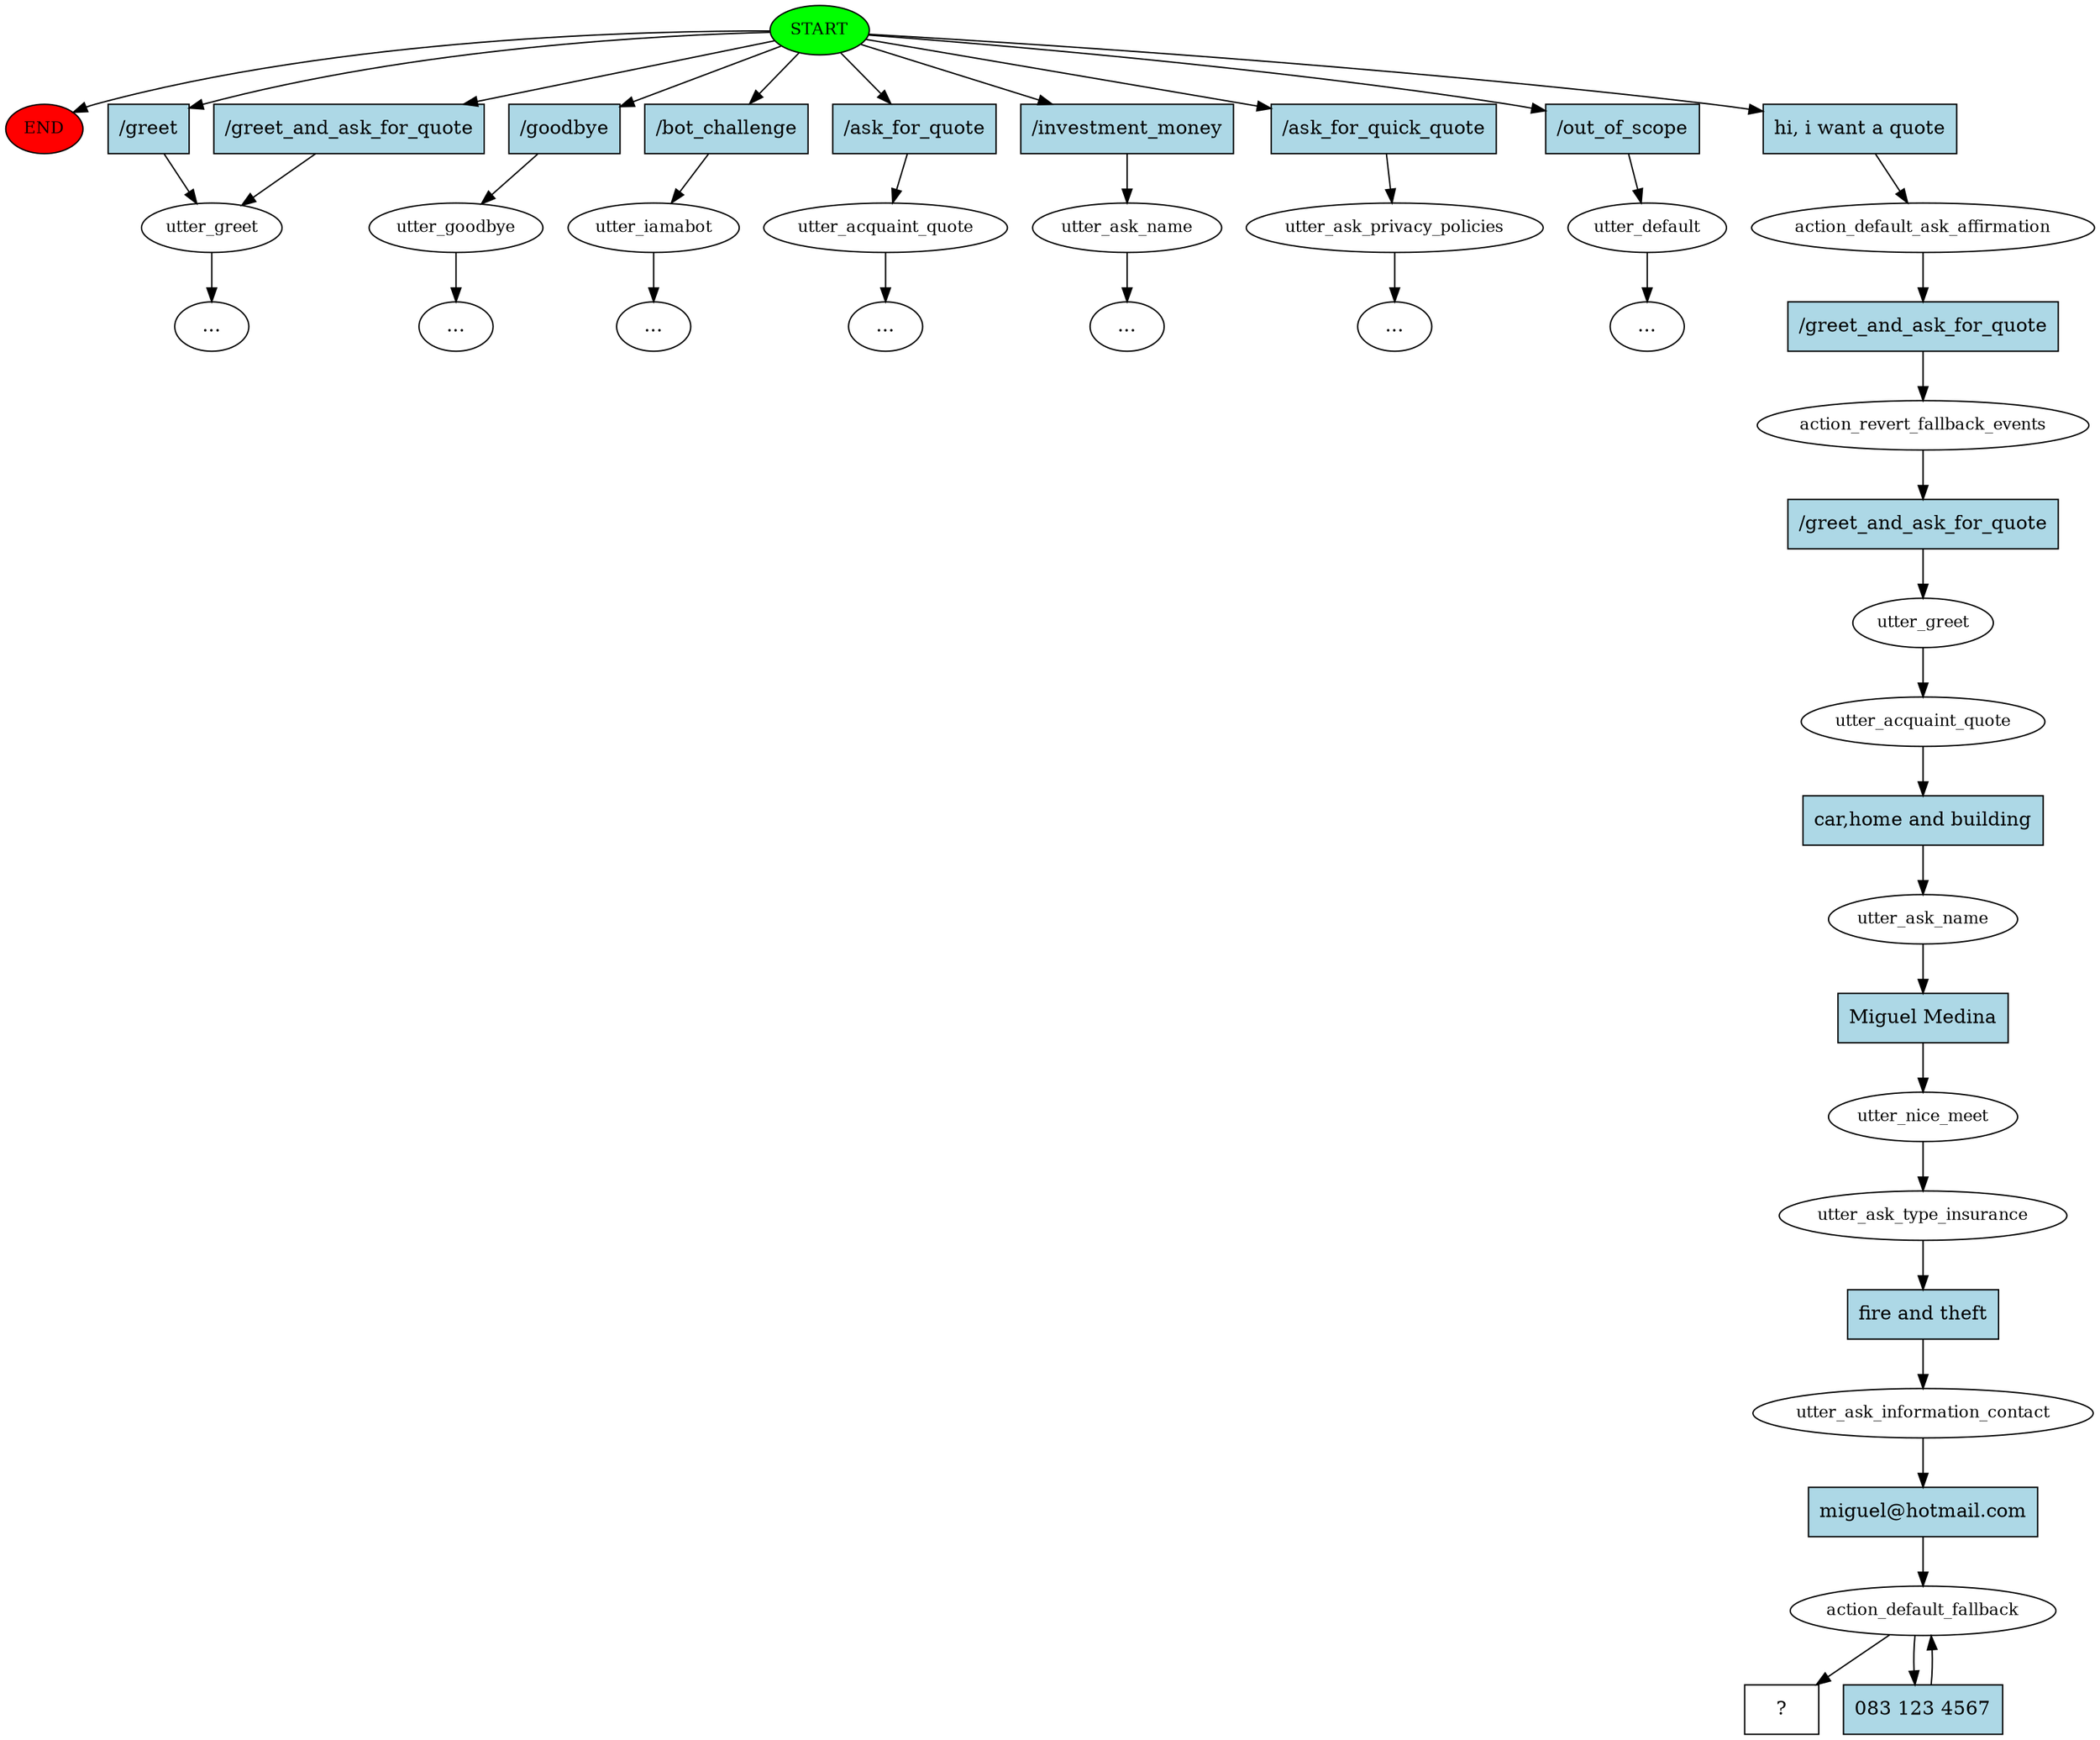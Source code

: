 digraph  {
0 [class="start active", fillcolor=green, fontsize=12, label=START, style=filled];
"-1" [class=end, fillcolor=red, fontsize=12, label=END, style=filled];
1 [class="", fontsize=12, label=utter_greet];
2 [class="", fontsize=12, label=utter_goodbye];
"-4" [class=ellipsis, label="..."];
3 [class="", fontsize=12, label=utter_iamabot];
"-5" [class=ellipsis, label="..."];
12 [class="", fontsize=12, label=utter_acquaint_quote];
"-25" [class=ellipsis, label="..."];
"-37" [class=ellipsis, label="..."];
36 [class="", fontsize=12, label=utter_ask_name];
"-46" [class=ellipsis, label="..."];
45 [class="", fontsize=12, label=utter_ask_privacy_policies];
"-55" [class=ellipsis, label="..."];
54 [class="", fontsize=12, label=utter_default];
"-56" [class=ellipsis, label="..."];
55 [class=active, fontsize=12, label=action_default_ask_affirmation];
56 [class=active, fontsize=12, label=action_revert_fallback_events];
57 [class=active, fontsize=12, label=utter_greet];
58 [class=active, fontsize=12, label=utter_acquaint_quote];
59 [class=active, fontsize=12, label=utter_ask_name];
60 [class=active, fontsize=12, label=utter_nice_meet];
61 [class=active, fontsize=12, label=utter_ask_type_insurance];
62 [class=active, fontsize=12, label=utter_ask_information_contact];
63 [class=active, fontsize=12, label=action_default_fallback];
65 [class="intent dashed active", label="  ?  ", shape=rect];
66 [class=intent, fillcolor=lightblue, label="/greet", shape=rect, style=filled];
67 [class=intent, fillcolor=lightblue, label="/greet_and_ask_for_quote", shape=rect, style=filled];
68 [class=intent, fillcolor=lightblue, label="/goodbye", shape=rect, style=filled];
69 [class=intent, fillcolor=lightblue, label="/bot_challenge", shape=rect, style=filled];
70 [class=intent, fillcolor=lightblue, label="/ask_for_quote", shape=rect, style=filled];
71 [class=intent, fillcolor=lightblue, label="/investment_money", shape=rect, style=filled];
72 [class=intent, fillcolor=lightblue, label="/ask_for_quick_quote", shape=rect, style=filled];
73 [class=intent, fillcolor=lightblue, label="/out_of_scope", shape=rect, style=filled];
74 [class="intent active", fillcolor=lightblue, label="hi, i want a quote", shape=rect, style=filled];
75 [class="intent active", fillcolor=lightblue, label="/greet_and_ask_for_quote", shape=rect, style=filled];
76 [class="intent active", fillcolor=lightblue, label="/greet_and_ask_for_quote", shape=rect, style=filled];
77 [class="intent active", fillcolor=lightblue, label="car,home and building", shape=rect, style=filled];
78 [class="intent active", fillcolor=lightblue, label="Miguel Medina", shape=rect, style=filled];
79 [class="intent active", fillcolor=lightblue, label="fire and theft", shape=rect, style=filled];
80 [class="intent active", fillcolor=lightblue, label="miguel@hotmail.com", shape=rect, style=filled];
81 [class="intent active", fillcolor=lightblue, label="083 123 4567", shape=rect, style=filled];
0 -> "-1"  [class="", key=NONE, label=""];
0 -> 66  [class="", key=0];
0 -> 67  [class="", key=0];
0 -> 68  [class="", key=0];
0 -> 69  [class="", key=0];
0 -> 70  [class="", key=0];
0 -> 71  [class="", key=0];
0 -> 72  [class="", key=0];
0 -> 73  [class="", key=0];
0 -> 74  [class=active, key=0];
1 -> "-25"  [class="", key=NONE, label=""];
2 -> "-4"  [class="", key=NONE, label=""];
3 -> "-5"  [class="", key=NONE, label=""];
12 -> "-37"  [class="", key=NONE, label=""];
36 -> "-46"  [class="", key=NONE, label=""];
45 -> "-55"  [class="", key=NONE, label=""];
54 -> "-56"  [class="", key=NONE, label=""];
55 -> 75  [class=active, key=0];
56 -> 76  [class=active, key=0];
57 -> 58  [class=active, key=NONE, label=""];
58 -> 77  [class=active, key=0];
59 -> 78  [class=active, key=0];
60 -> 61  [class=active, key=NONE, label=""];
61 -> 79  [class=active, key=0];
62 -> 80  [class=active, key=0];
63 -> 65  [class=active, key=NONE, label=""];
63 -> 81  [class=active, key=0];
66 -> 1  [class="", key=0];
67 -> 1  [class="", key=0];
68 -> 2  [class="", key=0];
69 -> 3  [class="", key=0];
70 -> 12  [class="", key=0];
71 -> 36  [class="", key=0];
72 -> 45  [class="", key=0];
73 -> 54  [class="", key=0];
74 -> 55  [class=active, key=0];
75 -> 56  [class=active, key=0];
76 -> 57  [class=active, key=0];
77 -> 59  [class=active, key=0];
78 -> 60  [class=active, key=0];
79 -> 62  [class=active, key=0];
80 -> 63  [class=active, key=0];
81 -> 63  [class=active, key=0];
}
